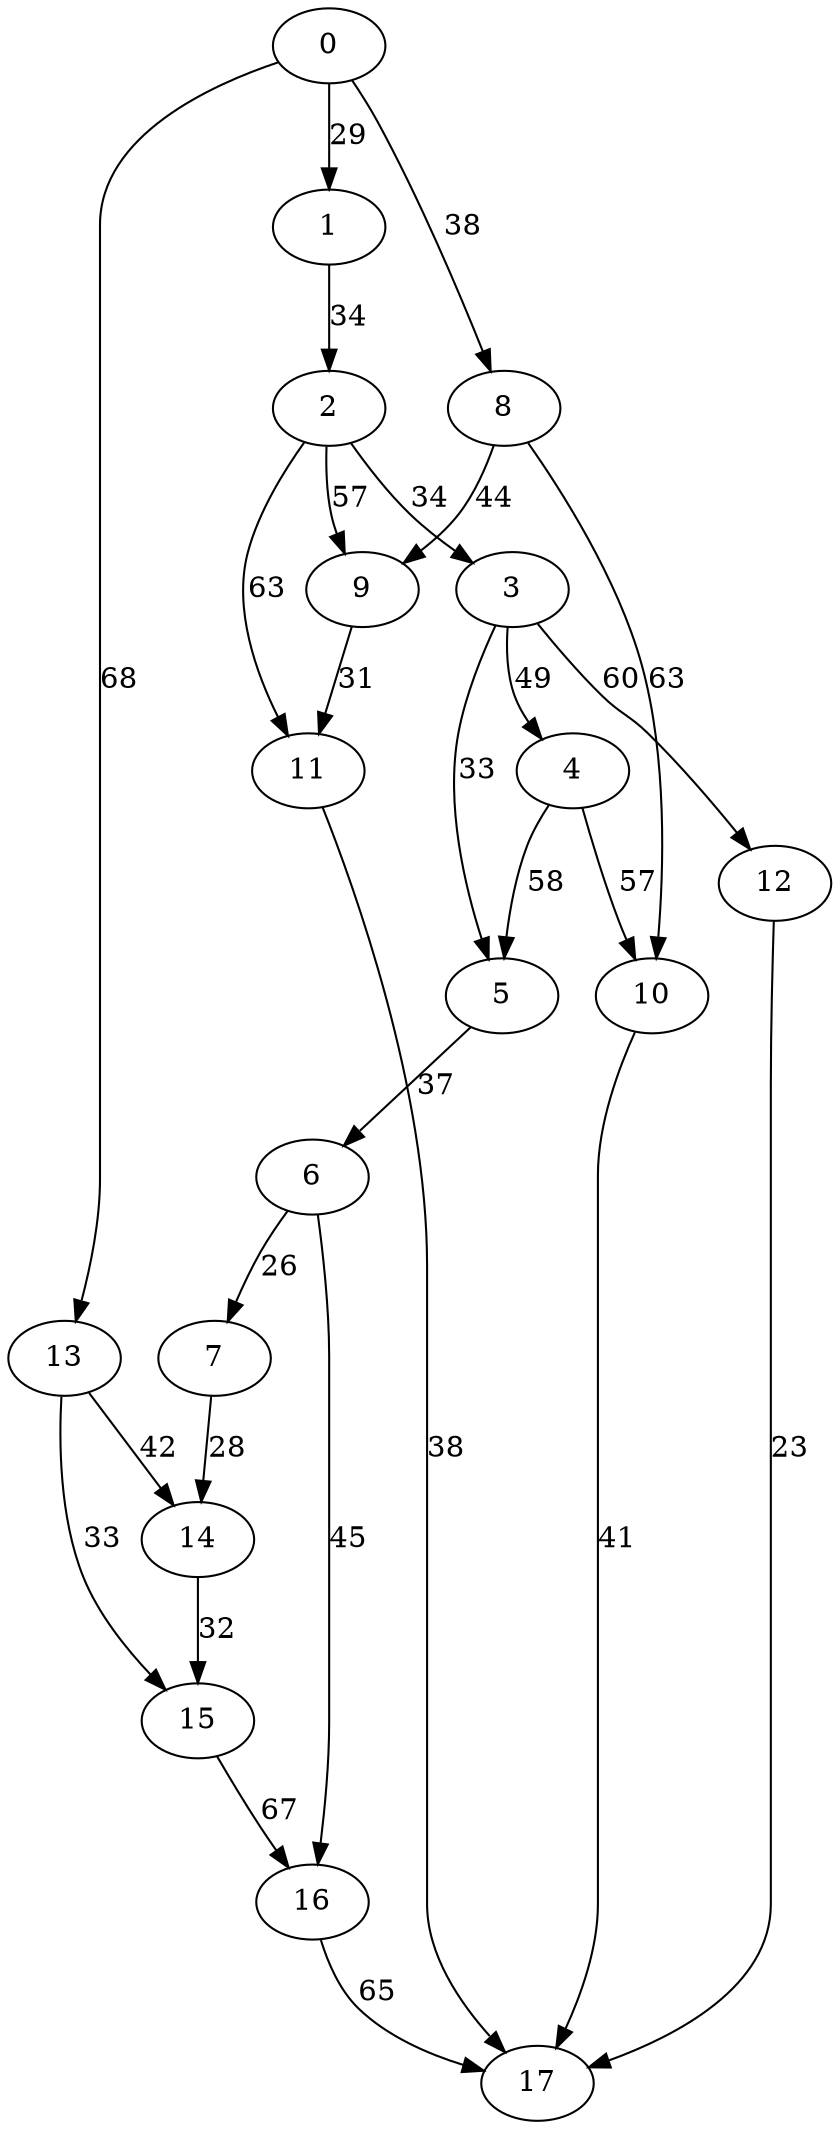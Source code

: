 digraph t20p2r5_17 {
0 -> 1 [ label = 29 ];
0 -> 8 [ label = 38 ];
0 -> 13 [ label = 68 ];
1 -> 2 [ label = 34 ];
2 -> 3 [ label = 34 ];
2 -> 9 [ label = 57 ];
2 -> 11 [ label = 63 ];
3 -> 4 [ label = 49 ];
3 -> 5 [ label = 33 ];
3 -> 12 [ label = 60 ];
4 -> 5 [ label = 58 ];
4 -> 10 [ label = 57 ];
5 -> 6 [ label = 37 ];
6 -> 7 [ label = 26 ];
6 -> 16 [ label = 45 ];
7 -> 14 [ label = 28 ];
8 -> 9 [ label = 44 ];
8 -> 10 [ label = 63 ];
9 -> 11 [ label = 31 ];
10 -> 17 [ label = 41 ];
11 -> 17 [ label = 38 ];
12 -> 17 [ label = 23 ];
13 -> 14 [ label = 42 ];
13 -> 15 [ label = 33 ];
14 -> 15 [ label = 32 ];
15 -> 16 [ label = 67 ];
16 -> 17 [ label = 65 ];
 }

